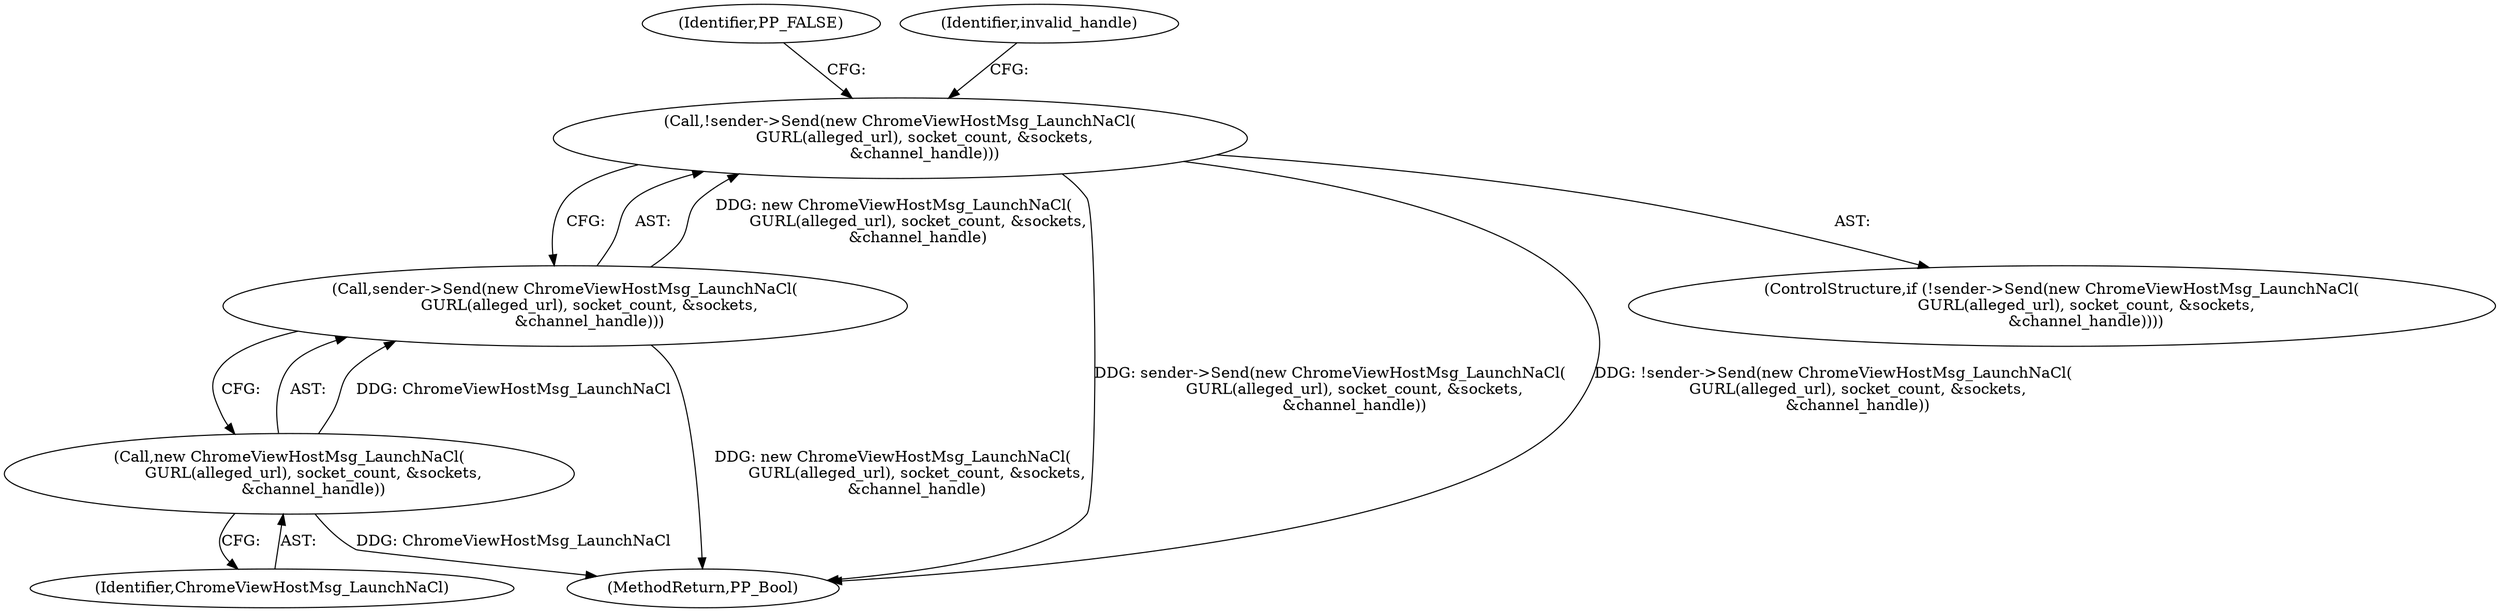 digraph "0_Chrome_3b0d77670a0613f409110817455d2137576b485a_11@API" {
"1000124" [label="(Call,!sender->Send(new ChromeViewHostMsg_LaunchNaCl(\n          GURL(alleged_url), socket_count, &sockets,\n          &channel_handle)))"];
"1000125" [label="(Call,sender->Send(new ChromeViewHostMsg_LaunchNaCl(\n          GURL(alleged_url), socket_count, &sockets,\n          &channel_handle)))"];
"1000126" [label="(Call,new ChromeViewHostMsg_LaunchNaCl(\n          GURL(alleged_url), socket_count, &sockets,\n          &channel_handle))"];
"1000130" [label="(Identifier,PP_FALSE)"];
"1000133" [label="(Identifier,invalid_handle)"];
"1000125" [label="(Call,sender->Send(new ChromeViewHostMsg_LaunchNaCl(\n          GURL(alleged_url), socket_count, &sockets,\n          &channel_handle)))"];
"1000124" [label="(Call,!sender->Send(new ChromeViewHostMsg_LaunchNaCl(\n          GURL(alleged_url), socket_count, &sockets,\n          &channel_handle)))"];
"1000127" [label="(Identifier,ChromeViewHostMsg_LaunchNaCl)"];
"1000126" [label="(Call,new ChromeViewHostMsg_LaunchNaCl(\n          GURL(alleged_url), socket_count, &sockets,\n          &channel_handle))"];
"1000183" [label="(MethodReturn,PP_Bool)"];
"1000123" [label="(ControlStructure,if (!sender->Send(new ChromeViewHostMsg_LaunchNaCl(\n          GURL(alleged_url), socket_count, &sockets,\n          &channel_handle))))"];
"1000124" -> "1000123"  [label="AST: "];
"1000124" -> "1000125"  [label="CFG: "];
"1000125" -> "1000124"  [label="AST: "];
"1000130" -> "1000124"  [label="CFG: "];
"1000133" -> "1000124"  [label="CFG: "];
"1000124" -> "1000183"  [label="DDG: sender->Send(new ChromeViewHostMsg_LaunchNaCl(\n          GURL(alleged_url), socket_count, &sockets,\n          &channel_handle))"];
"1000124" -> "1000183"  [label="DDG: !sender->Send(new ChromeViewHostMsg_LaunchNaCl(\n          GURL(alleged_url), socket_count, &sockets,\n          &channel_handle))"];
"1000125" -> "1000124"  [label="DDG: new ChromeViewHostMsg_LaunchNaCl(\n          GURL(alleged_url), socket_count, &sockets,\n          &channel_handle)"];
"1000125" -> "1000126"  [label="CFG: "];
"1000126" -> "1000125"  [label="AST: "];
"1000125" -> "1000183"  [label="DDG: new ChromeViewHostMsg_LaunchNaCl(\n          GURL(alleged_url), socket_count, &sockets,\n          &channel_handle)"];
"1000126" -> "1000125"  [label="DDG: ChromeViewHostMsg_LaunchNaCl"];
"1000126" -> "1000127"  [label="CFG: "];
"1000127" -> "1000126"  [label="AST: "];
"1000126" -> "1000183"  [label="DDG: ChromeViewHostMsg_LaunchNaCl"];
}

